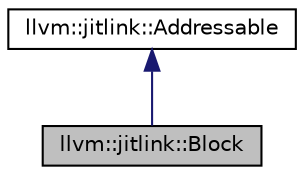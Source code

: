 digraph "llvm::jitlink::Block"
{
 // LATEX_PDF_SIZE
  bgcolor="transparent";
  edge [fontname="Helvetica",fontsize="10",labelfontname="Helvetica",labelfontsize="10"];
  node [fontname="Helvetica",fontsize="10",shape=record];
  Node1 [label="llvm::jitlink::Block",height=0.2,width=0.4,color="black", fillcolor="grey75", style="filled", fontcolor="black",tooltip="An Addressable with content and edges."];
  Node2 -> Node1 [dir="back",color="midnightblue",fontsize="10",style="solid",fontname="Helvetica"];
  Node2 [label="llvm::jitlink::Addressable",height=0.2,width=0.4,color="black",URL="$classllvm_1_1jitlink_1_1Addressable.html",tooltip="Base class for Addressable entities (externals, absolutes, blocks)."];
}

